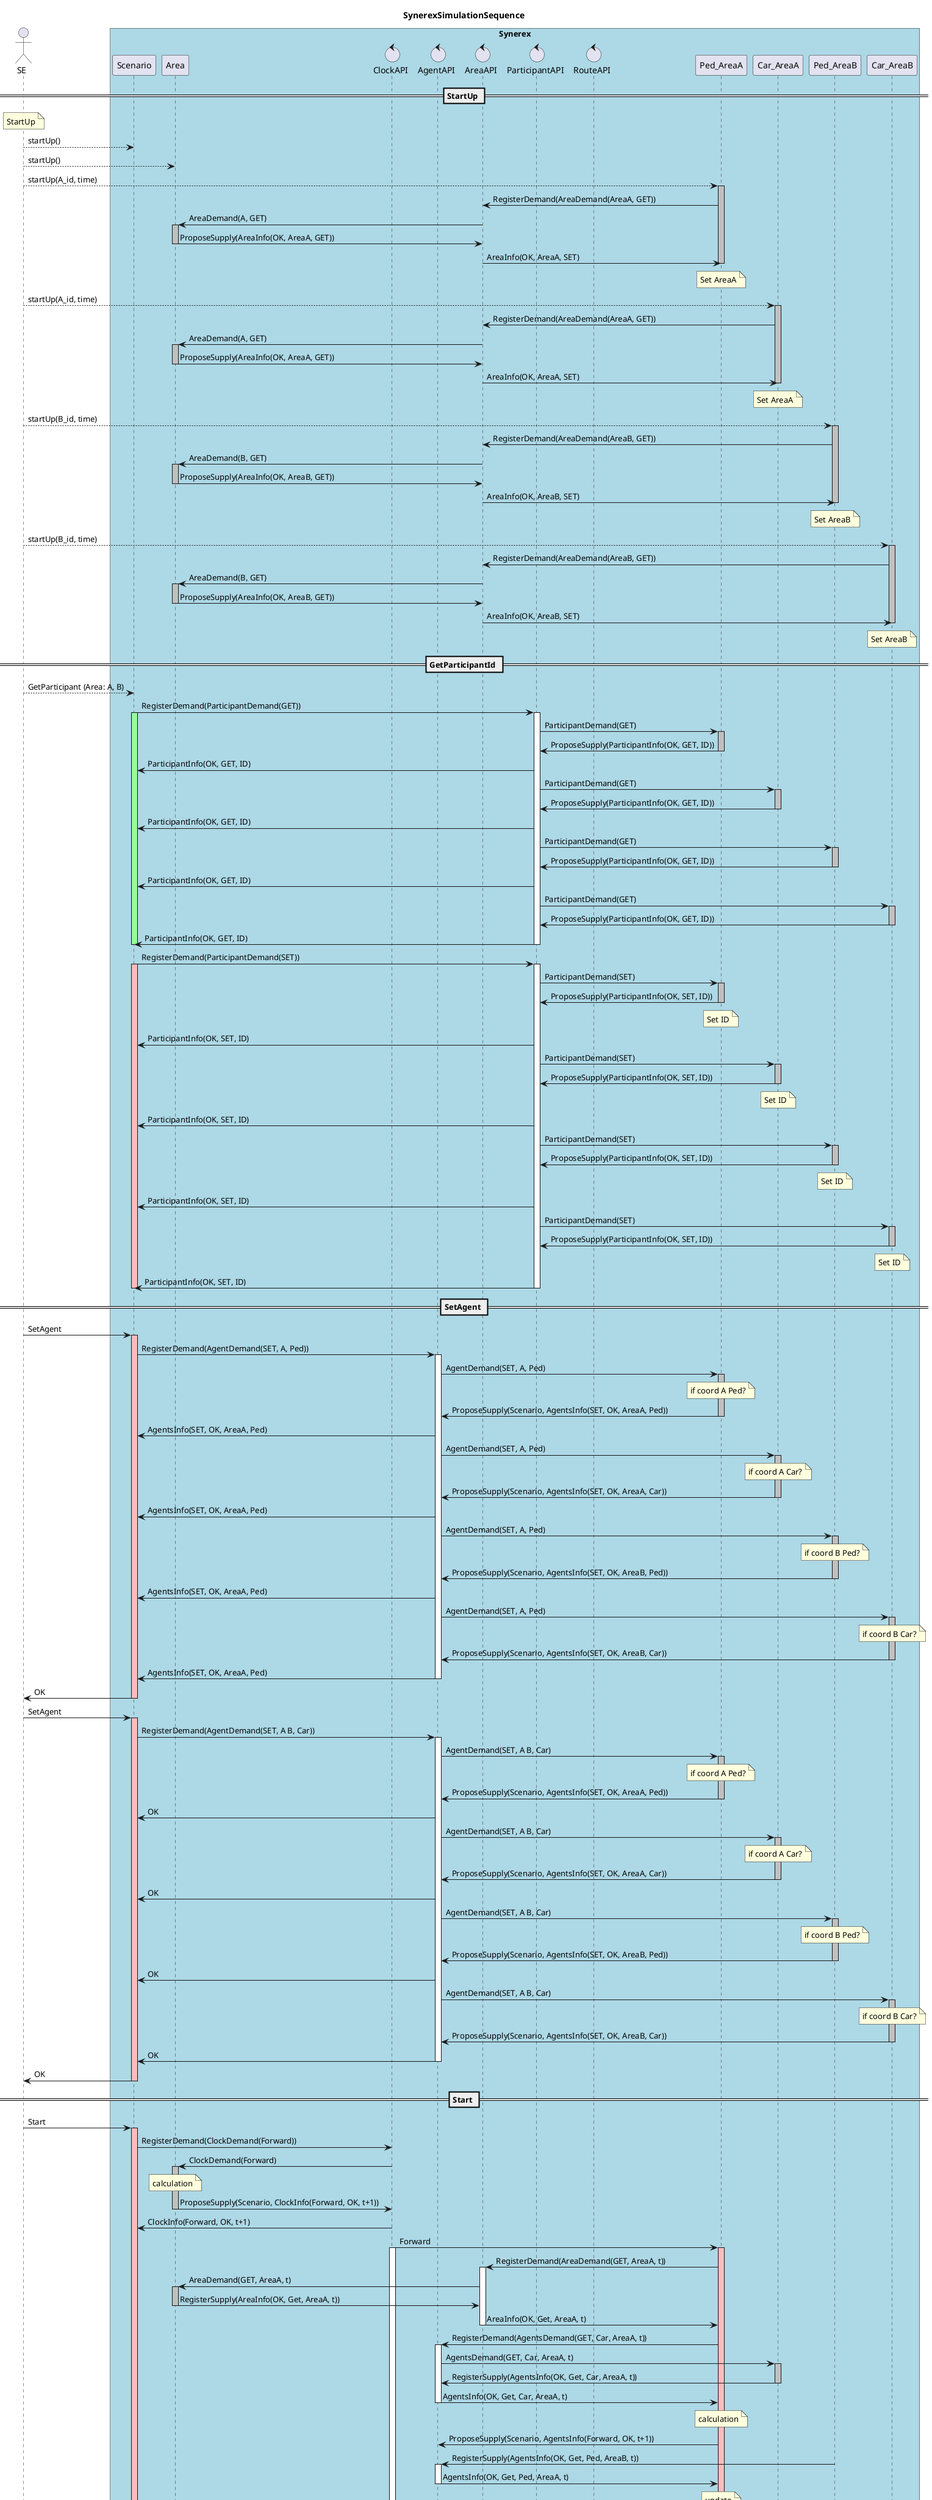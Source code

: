 

@startuml

'http://plantuml.com/ja/guide'


title SynerexSimulationSequence

actor SE
box "Synerex" #LightBlue
participant Scenario
participant Area
control ClockAPI
control AgentAPI
control AreaAPI
control ParticipantAPI
control RouteAPI
participant Ped_AreaA
participant Car_AreaA
participant Ped_AreaB
participant Car_AreaB
end box


== StartUp ==
note over SE: StartUp
SE --> Scenario: startUp()
SE --> Area: startUp()

SE --> Ped_AreaA: startUp(A_id, time)
activate Ped_AreaA #c0c0c0
Ped_AreaA -> AreaAPI: RegisterDemand(AreaDemand(AreaA, GET))
AreaAPI -> Area: AreaDemand(A, GET)
activate Area #c0c0c0
Area -> AreaAPI: ProposeSupply(AreaInfo(OK, AreaA, GET))
deactivate Area
AreaAPI -> Ped_AreaA: AreaInfo(OK, AreaA, SET)
note over Ped_AreaA: Set AreaA
deactivate Ped_AreaA

SE --> Car_AreaA: startUp(A_id, time)
activate Car_AreaA #c0c0c0
Car_AreaA -> AreaAPI: RegisterDemand(AreaDemand(AreaA, GET))
AreaAPI -> Area: AreaDemand(A, GET)
activate Area #c0c0c0
Area -> AreaAPI: ProposeSupply(AreaInfo(OK, AreaA, GET))
deactivate Area
AreaAPI -> Car_AreaA: AreaInfo(OK, AreaA, SET)
note over Car_AreaA: Set AreaA
deactivate Car_AreaA

SE --> Ped_AreaB: startUp(B_id, time)
activate Ped_AreaB #c0c0c0
Ped_AreaB -> AreaAPI: RegisterDemand(AreaDemand(AreaB, GET))
AreaAPI -> Area: AreaDemand(B, GET)
activate Area #c0c0c0
Area -> AreaAPI: ProposeSupply(AreaInfo(OK, AreaB, GET))
deactivate Area
AreaAPI -> Ped_AreaB: AreaInfo(OK, AreaB, SET)
note over Ped_AreaB: Set AreaB
deactivate Ped_AreaB

SE --> Car_AreaB: startUp(B_id, time)
activate Car_AreaB  #c0c0c0
Car_AreaB -> AreaAPI: RegisterDemand(AreaDemand(AreaB, GET))
AreaAPI -> Area: AreaDemand(B, GET)
activate Area #c0c0c0
Area -> AreaAPI: ProposeSupply(AreaInfo(OK, AreaB, GET))
deactivate Area
AreaAPI -> Car_AreaB: AreaInfo(OK, AreaB, SET)
note over Car_AreaB: Set AreaB
deactivate Car_AreaB


== GetParticipantId ==
SE --> Scenario: GetParticipant (Area: A, B)
Scenario -> ParticipantAPI: RegisterDemand(ParticipantDemand(GET))
activate ParticipantAPI
activate Scenario #98FB98

'Get ParticipantId to Area'
'ParticipantAPI -> Area: ParticipantDemand(GET)
'activate Area #c0c0c0
'Area -> ParticipantAPI: ProposeSupply(ParticipantInfo(OK, GET, ID))
'deactivate Area
'ParticipantAPI -> Scenario: ParticipantInfo(OK, GET, ID)

'Get ParticipantId to Ped_Area_A'
ParticipantAPI -> Ped_AreaA: ParticipantDemand(GET)
activate Ped_AreaA #c0c0c0
Ped_AreaA -> ParticipantAPI: ProposeSupply(ParticipantInfo(OK, GET, ID))
deactivate Ped_AreaA
ParticipantAPI -> Scenario: ParticipantInfo(OK, GET, ID)

'Get ParticipantId to Car_Area_A'
ParticipantAPI -> Car_AreaA: ParticipantDemand(GET)
activate Car_AreaA #c0c0c0
Car_AreaA -> ParticipantAPI: ProposeSupply(ParticipantInfo(OK, GET, ID))
deactivate Car_AreaA
ParticipantAPI -> Scenario: ParticipantInfo(OK, GET, ID)

'Get ParticipantId to Ped_Area_B'
ParticipantAPI -> Ped_AreaB: ParticipantDemand(GET)
activate Ped_AreaB #c0c0c0
Ped_AreaB -> ParticipantAPI: ProposeSupply(ParticipantInfo(OK, GET, ID))
deactivate Ped_AreaB
ParticipantAPI -> Scenario: ParticipantInfo(OK, GET, ID)

'Get ParticipantId to Car_Area_B'
ParticipantAPI -> Car_AreaB: ParticipantDemand(GET)
activate Car_AreaB #c0c0c0
Car_AreaB -> ParticipantAPI: ProposeSupply(ParticipantInfo(OK, GET, ID))
deactivate Car_AreaB
ParticipantAPI -> Scenario: ParticipantInfo(OK, GET, ID)

deactivate Scenario
deactivate ParticipantAPI

'set ParticipantID'

Scenario -> ParticipantAPI: RegisterDemand(ParticipantDemand(SET))
activate ParticipantAPI
activate Scenario #FFBBBB

'Set ParticipantId to Ped_Area_A'
ParticipantAPI -> Ped_AreaA: ParticipantDemand(SET)
activate Ped_AreaA #c0c0c0
Ped_AreaA -> ParticipantAPI: ProposeSupply(ParticipantInfo(OK, SET, ID))
note over Ped_AreaA: Set ID
deactivate Ped_AreaA
ParticipantAPI -> Scenario: ParticipantInfo(OK, SET, ID)

'Set ParticipantId to Car_Area_A'
ParticipantAPI -> Car_AreaA: ParticipantDemand(SET)
activate Car_AreaA #c0c0c0
Car_AreaA -> ParticipantAPI: ProposeSupply(ParticipantInfo(OK, SET, ID))
note over Car_AreaA: Set ID
deactivate Car_AreaA
ParticipantAPI -> Scenario: ParticipantInfo(OK, SET, ID)

'Set ParticipantId to Ped_Area_B'
ParticipantAPI -> Ped_AreaB: ParticipantDemand(SET)
activate Ped_AreaB #c0c0c0
Ped_AreaB -> ParticipantAPI: ProposeSupply(ParticipantInfo(OK, SET, ID))
note over Ped_AreaB: Set ID
deactivate Ped_AreaB
ParticipantAPI -> Scenario: ParticipantInfo(OK, SET, ID)

'Set ParticipantId to Car_Area_B'
ParticipantAPI -> Car_AreaB: ParticipantDemand(SET)
activate Car_AreaB #c0c0c0
Car_AreaB -> ParticipantAPI: ProposeSupply(ParticipantInfo(OK, SET, ID))
note over Car_AreaB: Set ID
deactivate Car_AreaB
ParticipantAPI -> Scenario: ParticipantInfo(OK, SET, ID)

deactivate Scenario
deactivate ParticipantAPI

'== SetClock ==
'SE -> Scenario: SetClock
'activate Scenario #FFBBBB
'ote over Scenario: Set Clock
'cenario -> ClockAPI: RegisterDemand(ClockDemand(SET))
'activate ClockAPI

'SetClock Area'
'ClockAPI -> Area: ClockDemand(SET)
'activate Area  #c0c0c0
'note over Area: Set Clock
'Area -> ClockAPI: ProposeSupply(Scenario, ClockInfo(OK, SET))
'deactivate Area
'ClockAPI -> Scenario: (Scenario, ClockInfo(OK, SET))

'SetClock Ped_AreaA'
'ClockAPI -> Ped_AreaA: ClockDemand(SET)∂
'ctivate Ped_AreaA  #c0c0c0
'note over Ped_AreaA: Set Clock
'Ped_AreaA -> ClockAPI: ProposeSupply(Scenario, ClockInfo(OK, SET))
'deactivate Ped_AreaA
'ClockAPI -> Scenario: (Scenario, ClockInfo(OK, SET))

'SetClock Car_AreaA'
'ClockAPI -> Car_AreaA: ClockDemand(SET)
'activate Car_AreaA  #c0c0c0
'note over Car_AreaA: s\Set Clock
'Car_AreaA -> ClockAPI: ProposeSupply(Scenario, ClockInfo(OK, SET))
'deactivate Car_AreaA
'ClockAPI -> Scenario: (Scenario, ClockInfo(OK, SET))

'SetClock Ped_AreaB'
'ClockAPI -> Ped_AreaB: ClockDemand(SET)
'activate Ped_AreaB  #c0c0c0
'note over Ped_AreaB: Set Clock
'Ped_AreaB -> ClockAPI: ProposeSupply(Scenario, ClockInfo(OK, SET))
'deactivate Ped_AreaB
'ClockAPI -> Scenario: (Scenario, ClockInfo(OK, SET))

'SetClock Car_AreaB'
'ClockAPI -> Car_AreaB: ClockDemand(SET)
'activate Car_AreaB  #c0c0c0
'note over Car_AreaB: Set Clock
'Car_AreaB -> ClockAPI: ProposeSupply(Scenario, ClockInfo(OK, SET))
'deactivate Car_AreaB
'ClockAPI -> Scenario: (Scenario, ClockInfo(OK, SET))
'deactivate ClockAPI

'Scenario -> SE: OK
'deactivate Scenario

'== SetArea ==
'Set Area A'
'SE -> Scenario: SetArea(A)
'activate Scenario #FFBBBB
'Scenario -> AreaAPI: RegisterDemand(AreaDemand(A, SET))
'activate AreaAPI

'Set Area To Ped_AreaA'
'AreaAPI -> Ped_AreaA: AreaDemand(A, SET)
'activate Ped_AreaA  #c0c0c0
'Ped_AreaA -> AreaAPI: RegisterDemand(AreaDemand(AreaA, GET))
'AreaAPI -> Area: AreaDemand(A, GET)
'activate Area #c0c0c0
'Area -> AreaAPI: RegisterSupply(AreaInfo(OK, AreaA, GET))
'deactivate Area
'AreaAPI -> Ped_AreaA: AreaInfo(OK, AreaA, SET)
'note over Ped_AreaA: Set AreaA
'Ped_AreaA -> AreaAPI: ProposeSupply(Scenario, AreaInfo(OK, AreaA, SET)) 
'deactivate Ped_AreaA
'AreaAPI -> Scenario: (Scenario, AreaInfo(OK, AreaA, SET)) 

'Set Area To Car_AreaA'
'AreaAPI -> Car_AreaA: AreaDemand(A, SET)
'activate Car_AreaA  #c0c0c0
'Car_AreaA -> AreaAPI: RegisterDemand(AreaDemand(AreaA, GET))
'AreaAPI -> Area: AreaDemand(A, GET)
'activate Area #c0c0c0
'Area -> AreaAPI: RegisterSupply(AreaInfo(OK, AreaA, GET))
'deactivate Area
'AreaAPI -> Car_AreaA: AreaInfo(OK, AreaA, SET)
'note over Car_AreaA: Set AreaA
'Car_AreaA -> AreaAPI: ProposeSupply(Scenario, AreaInfo(OK, AreaA, SET)) 
'deactivate Car_AreaA
'AreaAPI -> Scenario: (Scenario, AreaInfo(OK, AreaA, SET)) 
'deactivate AreaAPI
'Scenario -> SE: OK
'deactivate Scenario


'Set Area B'
'SE -> Scenario: SetArea(B)
'activate Scenario #FFBBBB
'Scenario -> AreaAPI: RegisterDemand(AreaDemand(B, SET))
'activate AreaAPI

'Set Area To Ped_AreaB'
'AreaAPI -> Ped_AreaB: AreaDemand(B, SET)
'activate Ped_AreaB  #c0c0c0
'Ped_AreaB -> AreaAPI: RegisterDemand(AreaDemand(AreaB, GET))
'AreaAPI -> Area: AreaDemand(B, GET)
'activate Area #c0c0c0
'Area -> AreaAPI: RegisterSupply(AreaInfo(OK, AreaB, GET))
'deactivate Area
'AreaAPI -> Ped_AreaB: AreaInfo(OK, AreaB, SET)
'note over Ped_AreaB: Set AreaB
'Ped_AreaB -> AreaAPI: ProposeSupply(Scenario, AreaInfo(OK, AreaB, SET)) 
'deactivate Ped_AreaB
'AreaAPI -> Scenario: (Scenario, AreaInfo(OK, AreaB, SET)) 

'Set Area To Car_AreaB'
'AreaAPI -> Car_AreaB: AreaDemand(B, SET)
'activate Car_AreaB  #c0c0c0
'Car_AreaB -> AreaAPI: RegisterDemand(AreaDemand(AreaB, GET))
'AreaAPI -> Area: AreaDemand(B, GET)
'activate Area #c0c0c0
'Area -> AreaAPI: RegisterSupply(AreaInfo(OK, AreaB, GET))
'deactivate Area
'AreaAPI -> Car_AreaB: AreaInfo(OK, AreaB, SET)
'note over Car_AreaB: Set AreaB
'Car_AreaB -> AreaAPI: ProposeSupply(Scenario, AreaInfo(OK, AreaB, SET)) 
'deactivate Car_AreaB
'AreaAPI -> Scenario: (Scenario, AreaInfo(OK, AreaB, SET)) 
'deactivate AreaAPI
'Scenario -> SE: OK
'deactivate Scenario


== SetAgent ==
'Set Agent Ped A'
SE -> Scenario: SetAgent
activate Scenario #FFBBBB
Scenario -> AgentAPI: RegisterDemand(AgentDemand(SET, A, Ped))
activate AgentAPI

'SetAgent Ped A To Ped_AreaA'
AgentAPI -> Ped_AreaA: AgentDemand(SET, A, Ped)
activate Ped_AreaA #c0c0c0
note over Ped_AreaA: if coord A Ped?
Ped_AreaA -> AgentAPI: ProposeSupply(Scenario, AgentsInfo(SET, OK, AreaA, Ped))
deactivate Ped_AreaA
AgentAPI -> Scenario: AgentsInfo(SET, OK, AreaA, Ped)

'SetAgent Ped A To Car_AreaA'
AgentAPI -> Car_AreaA: AgentDemand(SET, A, Ped)
activate Car_AreaA #c0c0c0
note over Car_AreaA: if coord A Car?
Car_AreaA -> AgentAPI: ProposeSupply(Scenario, AgentsInfo(SET, OK, AreaA, Car))
deactivate Car_AreaA
AgentAPI -> Scenario: AgentsInfo(SET, OK, AreaA, Ped)

'SetAgent Ped A To Ped_AreaB'
AgentAPI -> Ped_AreaB: AgentDemand(SET, A, Ped)
activate Ped_AreaB #c0c0c0
note over Ped_AreaB: if coord B Ped?
Ped_AreaB -> AgentAPI: ProposeSupply(Scenario, AgentsInfo(SET, OK, AreaB, Ped))
deactivate Ped_AreaB
AgentAPI -> Scenario: AgentsInfo(SET, OK, AreaA, Ped)

'SetAgent Ped A To Car_AreaB'
AgentAPI -> Car_AreaB: AgentDemand(SET, A, Ped)
activate Car_AreaB #c0c0c0
note over Car_AreaB: if coord B Car?
Car_AreaB -> AgentAPI: ProposeSupply(Scenario, AgentsInfo(SET, OK, AreaB, Car))
deactivate Car_AreaB
AgentAPI -> Scenario: AgentsInfo(SET, OK, AreaA, Ped)

deactivate AgentAPI
Scenario -> SE: OK
deactivate Scenario


'Set Agent Car A and B'
SE -> Scenario: SetAgent
activate Scenario #FFBBBB
Scenario -> AgentAPI: RegisterDemand(AgentDemand(SET, A B, Car))
activate AgentAPI

'SetAgent Car A B To Ped_AreaA'
AgentAPI -> Ped_AreaA: AgentDemand(SET, A B, Car)
activate Ped_AreaA #c0c0c0
note over Ped_AreaA: if coord A Ped?
Ped_AreaA -> AgentAPI: ProposeSupply(Scenario, AgentsInfo(SET, OK, AreaA, Ped))
deactivate Ped_AreaA
AgentAPI -> Scenario: OK

'SetAgent Car A B To Car_AreaA'
AgentAPI -> Car_AreaA: AgentDemand(SET, A B, Car)
activate Car_AreaA #c0c0c0
note over Car_AreaA: if coord A Car?
Car_AreaA -> AgentAPI: ProposeSupply(Scenario, AgentsInfo(SET, OK, AreaA, Car))
deactivate Car_AreaA
AgentAPI -> Scenario: OK

'SetAgent Car A B To Ped_AreaB'
AgentAPI -> Ped_AreaB: AgentDemand(SET, A B, Car)
activate Ped_AreaB #c0c0c0
note over Ped_AreaB: if coord B Ped?
Ped_AreaB -> AgentAPI: ProposeSupply(Scenario, AgentsInfo(SET, OK, AreaB, Ped))
deactivate Ped_AreaB
AgentAPI -> Scenario: OK

'SetAgent Car A B To Car_AreaB'
AgentAPI -> Car_AreaB: AgentDemand(SET, A B, Car)
activate Car_AreaB #c0c0c0
note over Car_AreaB: if coord B Car?
Car_AreaB -> AgentAPI: ProposeSupply(Scenario, AgentsInfo(SET, OK, AreaB, Car))
deactivate Car_AreaB
AgentAPI -> Scenario: OK

deactivate AgentAPI
Scenario -> SE: OK
deactivate Scenario


== Start ==
SE -> Scenario: Start
activate Scenario #FFBBBB
Scenario -> ClockAPI: RegisterDemand(ClockDemand(Forward))

'Forward To Area'
ClockAPI -> Area: ClockDemand(Forward)
activate Area #c0c0c0
note over Area: calculation
Area -> ClockAPI: ProposeSupply(Scenario, ClockInfo(Forward, OK, t+1))
deactivate Area
ClockAPI -> Scenario: ClockInfo(Forward, OK, t+1)
deactivate ClockAPI

'Forward To Ped_AreaA'
ClockAPI -> Ped_AreaA: Forward
activate ClockAPI
activate Ped_AreaA #FFBBBB

Ped_AreaA -> AreaAPI: RegisterDemand(AreaDemand(GET, AreaA, t))
activate AreaAPI 
AreaAPI -> Area: AreaDemand(GET, AreaA, t)
activate Area #c0c0c0
Area -> AreaAPI: RegisterSupply(AreaInfo(OK, Get, AreaA, t))
deactivate Area
AreaAPI -> Ped_AreaA: AreaInfo(OK, Get, AreaA, t)
deactivate AreaAPI

Ped_AreaA -> AgentAPI: RegisterDemand(AgentsDemand(GET, Car, AreaA, t))
activate AgentAPI
AgentAPI -> Car_AreaA: AgentsDemand(GET, Car, AreaA, t)
activate Car_AreaA #c0c0c0
Car_AreaA -> AgentAPI: RegisterSupply(AgentsInfo(OK, Get, Car, AreaA, t))
deactivate Car_AreaA
AgentAPI -> Ped_AreaA: AgentsInfo(OK, Get, Car, AreaA, t)
deactivate AgentAPI

note over Ped_AreaA: calculation
Ped_AreaA -> AgentAPI: ProposeSupply(Scenario, AgentsInfo(Forward, OK, t+1))


Ped_AreaB -> AgentAPI: RegisterSupply(AgentsInfo(OK, Get, Ped, AreaB, t))
activate AgentAPI
AgentAPI -> Ped_AreaA: AgentsInfo(OK, Get, Ped, AreaA, t)
deactivate AgentAPI

note over Ped_AreaA: update

Ped_AreaA -> ClockAPI: ProposeSupply(Scenario, ClockInfo(Forward, OK, t+1))
deactivate Ped_AreaA
ClockAPI -> Scenario: ClockInfo(Forward, OK, t+1)
deactivate ClockAPI

'Forward To Car_AreaA'
ClockAPI -> Car_AreaA: Forward
activate ClockAPI
activate Car_AreaA #FFBBBB

Car_AreaA -> AreaAPI: RegisterDemand(AreaDemand(GET, AreaA, t))
activate AreaAPI 
AreaAPI -> Area: AreaDemand(GET, AreaA, t)
activate Area #c0c0c0
Area -> AreaAPI: RegisterSupply(AreaInfo(OK, Get, AreaA, t))
deactivate Area
AreaAPI -> Car_AreaA: AreaInfo(OK, Get, AreaA, t)
deactivate AreaAPI

Car_AreaA -> AgentAPI: RegisterDemand(AgentsDemand(GET, Ped, AreaA, t))
activate AgentAPI
AgentAPI -> Ped_AreaA: AgentsDemand(GET, Ped, AreaA, t)
activate Ped_AreaA #c0c0c0
Ped_AreaA -> AgentAPI: RegisterSupply(AgentsInfo(OK, Get, Ped, AreaA, t))
deactivate Ped_AreaA
AgentAPI -> Car_AreaA: AgentsInfo(OK, Get, Ped, AreaA, t)
deactivate AgentAPI

note over Car_AreaA: calculation
Car_AreaA -> AgentAPI: ProposeSupply(Scenario, AgentsInfo(Forward, OK, t+1))


Car_AreaB -> AgentAPI: RegisterSupply(AgentsInfo(OK, Get, Car, AreaB, t))
activate AgentAPI
AgentAPI -> Car_AreaA: AgentsInfo(OK, Get, Car, AreaB, t)
deactivate AgentAPI

note over Car_AreaA: update
Car_AreaA -> ClockAPI: ProposeSupply(Scenario, ClockInfo(Forward, OK, t+1))
deactivate Car_AreaA
ClockAPI -> Scenario: ClockInfo(Forward, OK, t+1)
deactivate ClockAPI

'Forward To Ped_AreaB'
ClockAPI -> Ped_AreaB: Forward
activate ClockAPI
activate Ped_AreaB #FFBBBB

Ped_AreaB -> AreaAPI: RegisterDemand(AreaDemand(GET, AreaB, t))
activate AreaAPI 
AreaAPI -> Area: AreaDemand(GET, AreaB, t)
activate Area #c0c0c0
Area -> AreaAPI: RegisterSupply(AreaInfo(OK, Get, AreaB, t))
deactivate Area
AreaAPI -> Ped_AreaB: AreaInfo(OK, Get, AreaB, t)
deactivate AreaAPI

Ped_AreaB -> AgentAPI: RegisterDemand(AgentsDemand(GET, Car, AreaB, t))
activate AgentAPI
AgentAPI -> Car_AreaB: AgentsDemand(GET, Car, AreaB, t)
activate Car_AreaB #c0c0c0
Car_AreaB -> AgentAPI: RegisterSupply(AgentsInfo(OK, Get, Car, AreaB, t))
deactivate Car_AreaB
AgentAPI -> Ped_AreaB: AgentsInfo(OK, Get, Car, AreaB, t)
deactivate AgentAPI

note over Ped_AreaB: calculation
Ped_AreaB -> AgentAPI: ProposeSupply(Scenario, AgentsInfo(Forward, OK, t+1))


Ped_AreaA -> AgentAPI: RegisterSupply(AgentsInfo(OK, Get, Ped, AreaA, t))
activate AgentAPI
AgentAPI -> Ped_AreaB: AgentsInfo(OK, Get, Ped, AreaA, t)
deactivate AgentAPI

note over Ped_AreaB: update
Ped_AreaB -> ClockAPI: ProposeSupply(Scenario, ClockInfo(Forward, OK, t+1))
deactivate Ped_AreaB
ClockAPI -> Scenario: ClockInfo(Forward, OK, t+1)
deactivate ClockAPI

'Forward To Car_AreaB'
ClockAPI -> Car_AreaB: Forward
activate ClockAPI
activate Car_AreaB #FFBBBB

Car_AreaB -> AreaAPI: RegisterDemand(AreaDemand(GET, AreaB, t))
activate AreaAPI 
AreaAPI -> Area: AreaDemand(GET, AreaB, t)
activate Area #c0c0c0
Area -> AreaAPI: RegisterSupply(AreaInfo(OK, Get, AreaB, t))
deactivate Area
AreaAPI -> Car_AreaB: AreaInfo(OK, Get, AreaB, t)
deactivate AreaAPI

Car_AreaB -> AgentAPI: RegisterDemand(AgentsDemand(GET, Ped, AreaB, t))
activate AgentAPI
AgentAPI -> Ped_AreaB: AgentsDemand(GET, Ped, AreaB, t)
activate Ped_AreaB #c0c0c0
Ped_AreaB -> AgentAPI: RegisterSupply(AgentsInfo(OK, Get, Ped, AreaB, t))
deactivate Ped_AreaB
AgentAPI -> Car_AreaB: AgentsInfo(OK, Get, Ped, AreaB, t)
deactivate AgentAPI

note over Car_AreaB: calculation
Car_AreaB -> AgentAPI: ProposeSupply(Scenario, AgentsInfo(Forward, OK, t+1))


Car_AreaA -> AgentAPI: RegisterSupply(AgentsInfo(OK, Get, Car, AreaA, t))
activate AgentAPI
AgentAPI -> Car_AreaB: AgentsInfo(OK, Get, Car, AreaA, t)
deactivate AgentAPI

note over Car_AreaB: update
Car_AreaB -> ClockAPI: ProposeSupply(Scenario, ClockInfo(Forward, OK, t+1))
deactivate Car_AreaB
ClockAPI -> Scenario: ClockInfo(Forward, OK, t+1)
deactivate ClockAPI

note over Scenario: sleep
note over Scenario: cycle 2 ...repeat

== Stop ==
SE -> Scenario: Stop
note over Scenario: Stop

@enduml